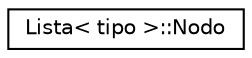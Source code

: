 digraph "Representación gráfica de la clase"
{
  edge [fontname="Helvetica",fontsize="10",labelfontname="Helvetica",labelfontsize="10"];
  node [fontname="Helvetica",fontsize="10",shape=record];
  rankdir="LR";
  Node0 [label="Lista\< tipo \>::Nodo",height=0.2,width=0.4,color="black", fillcolor="white", style="filled",URL="$classLista_1_1Nodo.html"];
}
